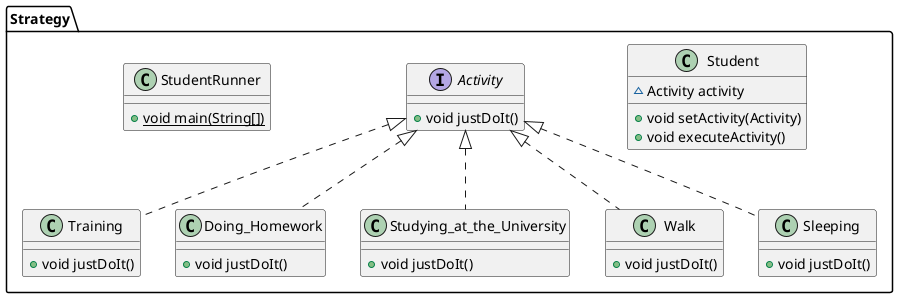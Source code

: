 @startuml
class Strategy.Student {
~ Activity activity
+ void setActivity(Activity)
+ void executeActivity()
}
class Strategy.Training {
+ void justDoIt()
}
interface Strategy.Activity {
+ void justDoIt()
}
class Strategy.StudentRunner {
+ {static} void main(String[])
}
class Strategy.Doing_Homework {
+ void justDoIt()
}
class Strategy.Studying_at_the_University {
+ void justDoIt()
}
class Strategy.Walk {
+ void justDoIt()
}
class Strategy.Sleeping {
+ void justDoIt()
}


Strategy.Activity <|.. Strategy.Training
Strategy.Activity <|.. Strategy.Doing_Homework
Strategy.Activity <|.. Strategy.Studying_at_the_University
Strategy.Activity <|.. Strategy.Walk
Strategy.Activity <|.. Strategy.Sleeping
@enduml
